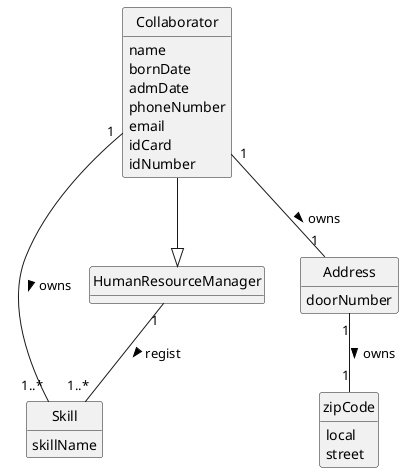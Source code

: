@startuml
skinparam monochrome true
skinparam packageStyle rectangle
skinparam shadowing false

skinparam classAttributeIconSize 0

hide circle
hide methods

class Collaborator {
    name
    bornDate
    admDate
    phoneNumber
    email
    idCard
    idNumber
}

class Address {
    doorNumber
}

class zipCode {
    local
    street
}

class HumanResourceManager {}

class Skill {
    skillName
}


Collaborator --|> HumanResourceManager
Collaborator "1" - "1..*" Skill: owns >
HumanResourceManager "1" -- "1..*" Skill : regist >
Collaborator "1" -- "1" Address: owns >
Address "1" -- "1" zipCode : owns >

@enduml